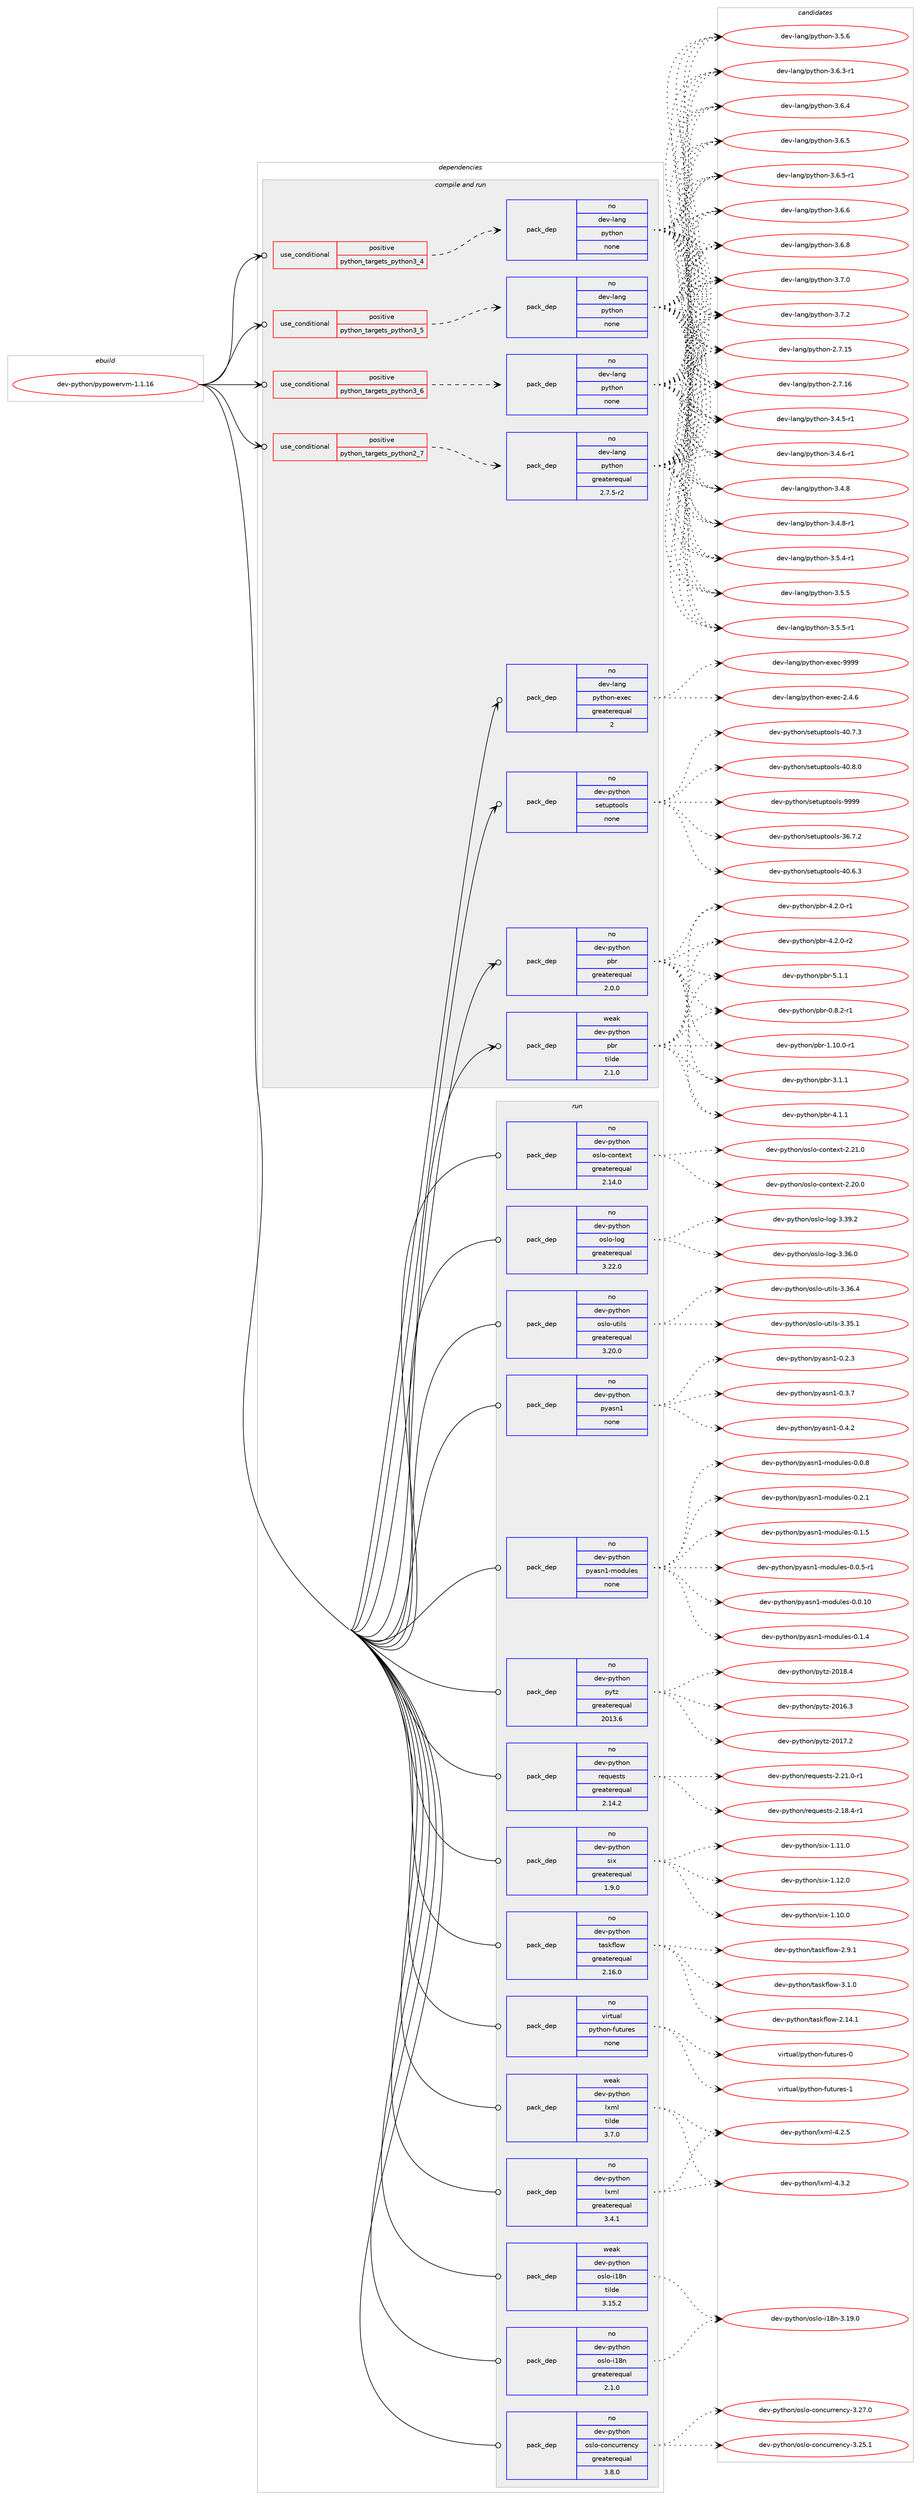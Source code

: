 digraph prolog {

# *************
# Graph options
# *************

newrank=true;
concentrate=true;
compound=true;
graph [rankdir=LR,fontname=Helvetica,fontsize=10,ranksep=1.5];#, ranksep=2.5, nodesep=0.2];
edge  [arrowhead=vee];
node  [fontname=Helvetica,fontsize=10];

# **********
# The ebuild
# **********

subgraph cluster_leftcol {
color=gray;
rank=same;
label=<<i>ebuild</i>>;
id [label="dev-python/pypowervm-1.1.16", color=red, width=4, href="../dev-python/pypowervm-1.1.16.svg"];
}

# ****************
# The dependencies
# ****************

subgraph cluster_midcol {
color=gray;
label=<<i>dependencies</i>>;
subgraph cluster_compile {
fillcolor="#eeeeee";
style=filled;
label=<<i>compile</i>>;
}
subgraph cluster_compileandrun {
fillcolor="#eeeeee";
style=filled;
label=<<i>compile and run</i>>;
subgraph cond381510 {
dependency1431359 [label=<<TABLE BORDER="0" CELLBORDER="1" CELLSPACING="0" CELLPADDING="4"><TR><TD ROWSPAN="3" CELLPADDING="10">use_conditional</TD></TR><TR><TD>positive</TD></TR><TR><TD>python_targets_python2_7</TD></TR></TABLE>>, shape=none, color=red];
subgraph pack1026525 {
dependency1431360 [label=<<TABLE BORDER="0" CELLBORDER="1" CELLSPACING="0" CELLPADDING="4" WIDTH="220"><TR><TD ROWSPAN="6" CELLPADDING="30">pack_dep</TD></TR><TR><TD WIDTH="110">no</TD></TR><TR><TD>dev-lang</TD></TR><TR><TD>python</TD></TR><TR><TD>greaterequal</TD></TR><TR><TD>2.7.5-r2</TD></TR></TABLE>>, shape=none, color=blue];
}
dependency1431359:e -> dependency1431360:w [weight=20,style="dashed",arrowhead="vee"];
}
id:e -> dependency1431359:w [weight=20,style="solid",arrowhead="odotvee"];
subgraph cond381511 {
dependency1431361 [label=<<TABLE BORDER="0" CELLBORDER="1" CELLSPACING="0" CELLPADDING="4"><TR><TD ROWSPAN="3" CELLPADDING="10">use_conditional</TD></TR><TR><TD>positive</TD></TR><TR><TD>python_targets_python3_4</TD></TR></TABLE>>, shape=none, color=red];
subgraph pack1026526 {
dependency1431362 [label=<<TABLE BORDER="0" CELLBORDER="1" CELLSPACING="0" CELLPADDING="4" WIDTH="220"><TR><TD ROWSPAN="6" CELLPADDING="30">pack_dep</TD></TR><TR><TD WIDTH="110">no</TD></TR><TR><TD>dev-lang</TD></TR><TR><TD>python</TD></TR><TR><TD>none</TD></TR><TR><TD></TD></TR></TABLE>>, shape=none, color=blue];
}
dependency1431361:e -> dependency1431362:w [weight=20,style="dashed",arrowhead="vee"];
}
id:e -> dependency1431361:w [weight=20,style="solid",arrowhead="odotvee"];
subgraph cond381512 {
dependency1431363 [label=<<TABLE BORDER="0" CELLBORDER="1" CELLSPACING="0" CELLPADDING="4"><TR><TD ROWSPAN="3" CELLPADDING="10">use_conditional</TD></TR><TR><TD>positive</TD></TR><TR><TD>python_targets_python3_5</TD></TR></TABLE>>, shape=none, color=red];
subgraph pack1026527 {
dependency1431364 [label=<<TABLE BORDER="0" CELLBORDER="1" CELLSPACING="0" CELLPADDING="4" WIDTH="220"><TR><TD ROWSPAN="6" CELLPADDING="30">pack_dep</TD></TR><TR><TD WIDTH="110">no</TD></TR><TR><TD>dev-lang</TD></TR><TR><TD>python</TD></TR><TR><TD>none</TD></TR><TR><TD></TD></TR></TABLE>>, shape=none, color=blue];
}
dependency1431363:e -> dependency1431364:w [weight=20,style="dashed",arrowhead="vee"];
}
id:e -> dependency1431363:w [weight=20,style="solid",arrowhead="odotvee"];
subgraph cond381513 {
dependency1431365 [label=<<TABLE BORDER="0" CELLBORDER="1" CELLSPACING="0" CELLPADDING="4"><TR><TD ROWSPAN="3" CELLPADDING="10">use_conditional</TD></TR><TR><TD>positive</TD></TR><TR><TD>python_targets_python3_6</TD></TR></TABLE>>, shape=none, color=red];
subgraph pack1026528 {
dependency1431366 [label=<<TABLE BORDER="0" CELLBORDER="1" CELLSPACING="0" CELLPADDING="4" WIDTH="220"><TR><TD ROWSPAN="6" CELLPADDING="30">pack_dep</TD></TR><TR><TD WIDTH="110">no</TD></TR><TR><TD>dev-lang</TD></TR><TR><TD>python</TD></TR><TR><TD>none</TD></TR><TR><TD></TD></TR></TABLE>>, shape=none, color=blue];
}
dependency1431365:e -> dependency1431366:w [weight=20,style="dashed",arrowhead="vee"];
}
id:e -> dependency1431365:w [weight=20,style="solid",arrowhead="odotvee"];
subgraph pack1026529 {
dependency1431367 [label=<<TABLE BORDER="0" CELLBORDER="1" CELLSPACING="0" CELLPADDING="4" WIDTH="220"><TR><TD ROWSPAN="6" CELLPADDING="30">pack_dep</TD></TR><TR><TD WIDTH="110">no</TD></TR><TR><TD>dev-lang</TD></TR><TR><TD>python-exec</TD></TR><TR><TD>greaterequal</TD></TR><TR><TD>2</TD></TR></TABLE>>, shape=none, color=blue];
}
id:e -> dependency1431367:w [weight=20,style="solid",arrowhead="odotvee"];
subgraph pack1026530 {
dependency1431368 [label=<<TABLE BORDER="0" CELLBORDER="1" CELLSPACING="0" CELLPADDING="4" WIDTH="220"><TR><TD ROWSPAN="6" CELLPADDING="30">pack_dep</TD></TR><TR><TD WIDTH="110">no</TD></TR><TR><TD>dev-python</TD></TR><TR><TD>pbr</TD></TR><TR><TD>greaterequal</TD></TR><TR><TD>2.0.0</TD></TR></TABLE>>, shape=none, color=blue];
}
id:e -> dependency1431368:w [weight=20,style="solid",arrowhead="odotvee"];
subgraph pack1026531 {
dependency1431369 [label=<<TABLE BORDER="0" CELLBORDER="1" CELLSPACING="0" CELLPADDING="4" WIDTH="220"><TR><TD ROWSPAN="6" CELLPADDING="30">pack_dep</TD></TR><TR><TD WIDTH="110">no</TD></TR><TR><TD>dev-python</TD></TR><TR><TD>setuptools</TD></TR><TR><TD>none</TD></TR><TR><TD></TD></TR></TABLE>>, shape=none, color=blue];
}
id:e -> dependency1431369:w [weight=20,style="solid",arrowhead="odotvee"];
subgraph pack1026532 {
dependency1431370 [label=<<TABLE BORDER="0" CELLBORDER="1" CELLSPACING="0" CELLPADDING="4" WIDTH="220"><TR><TD ROWSPAN="6" CELLPADDING="30">pack_dep</TD></TR><TR><TD WIDTH="110">weak</TD></TR><TR><TD>dev-python</TD></TR><TR><TD>pbr</TD></TR><TR><TD>tilde</TD></TR><TR><TD>2.1.0</TD></TR></TABLE>>, shape=none, color=blue];
}
id:e -> dependency1431370:w [weight=20,style="solid",arrowhead="odotvee"];
}
subgraph cluster_run {
fillcolor="#eeeeee";
style=filled;
label=<<i>run</i>>;
subgraph pack1026533 {
dependency1431371 [label=<<TABLE BORDER="0" CELLBORDER="1" CELLSPACING="0" CELLPADDING="4" WIDTH="220"><TR><TD ROWSPAN="6" CELLPADDING="30">pack_dep</TD></TR><TR><TD WIDTH="110">no</TD></TR><TR><TD>dev-python</TD></TR><TR><TD>lxml</TD></TR><TR><TD>greaterequal</TD></TR><TR><TD>3.4.1</TD></TR></TABLE>>, shape=none, color=blue];
}
id:e -> dependency1431371:w [weight=20,style="solid",arrowhead="odot"];
subgraph pack1026534 {
dependency1431372 [label=<<TABLE BORDER="0" CELLBORDER="1" CELLSPACING="0" CELLPADDING="4" WIDTH="220"><TR><TD ROWSPAN="6" CELLPADDING="30">pack_dep</TD></TR><TR><TD WIDTH="110">no</TD></TR><TR><TD>dev-python</TD></TR><TR><TD>oslo-concurrency</TD></TR><TR><TD>greaterequal</TD></TR><TR><TD>3.8.0</TD></TR></TABLE>>, shape=none, color=blue];
}
id:e -> dependency1431372:w [weight=20,style="solid",arrowhead="odot"];
subgraph pack1026535 {
dependency1431373 [label=<<TABLE BORDER="0" CELLBORDER="1" CELLSPACING="0" CELLPADDING="4" WIDTH="220"><TR><TD ROWSPAN="6" CELLPADDING="30">pack_dep</TD></TR><TR><TD WIDTH="110">no</TD></TR><TR><TD>dev-python</TD></TR><TR><TD>oslo-context</TD></TR><TR><TD>greaterequal</TD></TR><TR><TD>2.14.0</TD></TR></TABLE>>, shape=none, color=blue];
}
id:e -> dependency1431373:w [weight=20,style="solid",arrowhead="odot"];
subgraph pack1026536 {
dependency1431374 [label=<<TABLE BORDER="0" CELLBORDER="1" CELLSPACING="0" CELLPADDING="4" WIDTH="220"><TR><TD ROWSPAN="6" CELLPADDING="30">pack_dep</TD></TR><TR><TD WIDTH="110">no</TD></TR><TR><TD>dev-python</TD></TR><TR><TD>oslo-i18n</TD></TR><TR><TD>greaterequal</TD></TR><TR><TD>2.1.0</TD></TR></TABLE>>, shape=none, color=blue];
}
id:e -> dependency1431374:w [weight=20,style="solid",arrowhead="odot"];
subgraph pack1026537 {
dependency1431375 [label=<<TABLE BORDER="0" CELLBORDER="1" CELLSPACING="0" CELLPADDING="4" WIDTH="220"><TR><TD ROWSPAN="6" CELLPADDING="30">pack_dep</TD></TR><TR><TD WIDTH="110">no</TD></TR><TR><TD>dev-python</TD></TR><TR><TD>oslo-log</TD></TR><TR><TD>greaterequal</TD></TR><TR><TD>3.22.0</TD></TR></TABLE>>, shape=none, color=blue];
}
id:e -> dependency1431375:w [weight=20,style="solid",arrowhead="odot"];
subgraph pack1026538 {
dependency1431376 [label=<<TABLE BORDER="0" CELLBORDER="1" CELLSPACING="0" CELLPADDING="4" WIDTH="220"><TR><TD ROWSPAN="6" CELLPADDING="30">pack_dep</TD></TR><TR><TD WIDTH="110">no</TD></TR><TR><TD>dev-python</TD></TR><TR><TD>oslo-utils</TD></TR><TR><TD>greaterequal</TD></TR><TR><TD>3.20.0</TD></TR></TABLE>>, shape=none, color=blue];
}
id:e -> dependency1431376:w [weight=20,style="solid",arrowhead="odot"];
subgraph pack1026539 {
dependency1431377 [label=<<TABLE BORDER="0" CELLBORDER="1" CELLSPACING="0" CELLPADDING="4" WIDTH="220"><TR><TD ROWSPAN="6" CELLPADDING="30">pack_dep</TD></TR><TR><TD WIDTH="110">no</TD></TR><TR><TD>dev-python</TD></TR><TR><TD>pyasn1</TD></TR><TR><TD>none</TD></TR><TR><TD></TD></TR></TABLE>>, shape=none, color=blue];
}
id:e -> dependency1431377:w [weight=20,style="solid",arrowhead="odot"];
subgraph pack1026540 {
dependency1431378 [label=<<TABLE BORDER="0" CELLBORDER="1" CELLSPACING="0" CELLPADDING="4" WIDTH="220"><TR><TD ROWSPAN="6" CELLPADDING="30">pack_dep</TD></TR><TR><TD WIDTH="110">no</TD></TR><TR><TD>dev-python</TD></TR><TR><TD>pyasn1-modules</TD></TR><TR><TD>none</TD></TR><TR><TD></TD></TR></TABLE>>, shape=none, color=blue];
}
id:e -> dependency1431378:w [weight=20,style="solid",arrowhead="odot"];
subgraph pack1026541 {
dependency1431379 [label=<<TABLE BORDER="0" CELLBORDER="1" CELLSPACING="0" CELLPADDING="4" WIDTH="220"><TR><TD ROWSPAN="6" CELLPADDING="30">pack_dep</TD></TR><TR><TD WIDTH="110">no</TD></TR><TR><TD>dev-python</TD></TR><TR><TD>pytz</TD></TR><TR><TD>greaterequal</TD></TR><TR><TD>2013.6</TD></TR></TABLE>>, shape=none, color=blue];
}
id:e -> dependency1431379:w [weight=20,style="solid",arrowhead="odot"];
subgraph pack1026542 {
dependency1431380 [label=<<TABLE BORDER="0" CELLBORDER="1" CELLSPACING="0" CELLPADDING="4" WIDTH="220"><TR><TD ROWSPAN="6" CELLPADDING="30">pack_dep</TD></TR><TR><TD WIDTH="110">no</TD></TR><TR><TD>dev-python</TD></TR><TR><TD>requests</TD></TR><TR><TD>greaterequal</TD></TR><TR><TD>2.14.2</TD></TR></TABLE>>, shape=none, color=blue];
}
id:e -> dependency1431380:w [weight=20,style="solid",arrowhead="odot"];
subgraph pack1026543 {
dependency1431381 [label=<<TABLE BORDER="0" CELLBORDER="1" CELLSPACING="0" CELLPADDING="4" WIDTH="220"><TR><TD ROWSPAN="6" CELLPADDING="30">pack_dep</TD></TR><TR><TD WIDTH="110">no</TD></TR><TR><TD>dev-python</TD></TR><TR><TD>six</TD></TR><TR><TD>greaterequal</TD></TR><TR><TD>1.9.0</TD></TR></TABLE>>, shape=none, color=blue];
}
id:e -> dependency1431381:w [weight=20,style="solid",arrowhead="odot"];
subgraph pack1026544 {
dependency1431382 [label=<<TABLE BORDER="0" CELLBORDER="1" CELLSPACING="0" CELLPADDING="4" WIDTH="220"><TR><TD ROWSPAN="6" CELLPADDING="30">pack_dep</TD></TR><TR><TD WIDTH="110">no</TD></TR><TR><TD>dev-python</TD></TR><TR><TD>taskflow</TD></TR><TR><TD>greaterequal</TD></TR><TR><TD>2.16.0</TD></TR></TABLE>>, shape=none, color=blue];
}
id:e -> dependency1431382:w [weight=20,style="solid",arrowhead="odot"];
subgraph pack1026545 {
dependency1431383 [label=<<TABLE BORDER="0" CELLBORDER="1" CELLSPACING="0" CELLPADDING="4" WIDTH="220"><TR><TD ROWSPAN="6" CELLPADDING="30">pack_dep</TD></TR><TR><TD WIDTH="110">no</TD></TR><TR><TD>virtual</TD></TR><TR><TD>python-futures</TD></TR><TR><TD>none</TD></TR><TR><TD></TD></TR></TABLE>>, shape=none, color=blue];
}
id:e -> dependency1431383:w [weight=20,style="solid",arrowhead="odot"];
subgraph pack1026546 {
dependency1431384 [label=<<TABLE BORDER="0" CELLBORDER="1" CELLSPACING="0" CELLPADDING="4" WIDTH="220"><TR><TD ROWSPAN="6" CELLPADDING="30">pack_dep</TD></TR><TR><TD WIDTH="110">weak</TD></TR><TR><TD>dev-python</TD></TR><TR><TD>lxml</TD></TR><TR><TD>tilde</TD></TR><TR><TD>3.7.0</TD></TR></TABLE>>, shape=none, color=blue];
}
id:e -> dependency1431384:w [weight=20,style="solid",arrowhead="odot"];
subgraph pack1026547 {
dependency1431385 [label=<<TABLE BORDER="0" CELLBORDER="1" CELLSPACING="0" CELLPADDING="4" WIDTH="220"><TR><TD ROWSPAN="6" CELLPADDING="30">pack_dep</TD></TR><TR><TD WIDTH="110">weak</TD></TR><TR><TD>dev-python</TD></TR><TR><TD>oslo-i18n</TD></TR><TR><TD>tilde</TD></TR><TR><TD>3.15.2</TD></TR></TABLE>>, shape=none, color=blue];
}
id:e -> dependency1431385:w [weight=20,style="solid",arrowhead="odot"];
}
}

# **************
# The candidates
# **************

subgraph cluster_choices {
rank=same;
color=gray;
label=<<i>candidates</i>>;

subgraph choice1026525 {
color=black;
nodesep=1;
choice10010111845108971101034711212111610411111045504655464953 [label="dev-lang/python-2.7.15", color=red, width=4,href="../dev-lang/python-2.7.15.svg"];
choice10010111845108971101034711212111610411111045504655464954 [label="dev-lang/python-2.7.16", color=red, width=4,href="../dev-lang/python-2.7.16.svg"];
choice1001011184510897110103471121211161041111104551465246534511449 [label="dev-lang/python-3.4.5-r1", color=red, width=4,href="../dev-lang/python-3.4.5-r1.svg"];
choice1001011184510897110103471121211161041111104551465246544511449 [label="dev-lang/python-3.4.6-r1", color=red, width=4,href="../dev-lang/python-3.4.6-r1.svg"];
choice100101118451089711010347112121116104111110455146524656 [label="dev-lang/python-3.4.8", color=red, width=4,href="../dev-lang/python-3.4.8.svg"];
choice1001011184510897110103471121211161041111104551465246564511449 [label="dev-lang/python-3.4.8-r1", color=red, width=4,href="../dev-lang/python-3.4.8-r1.svg"];
choice1001011184510897110103471121211161041111104551465346524511449 [label="dev-lang/python-3.5.4-r1", color=red, width=4,href="../dev-lang/python-3.5.4-r1.svg"];
choice100101118451089711010347112121116104111110455146534653 [label="dev-lang/python-3.5.5", color=red, width=4,href="../dev-lang/python-3.5.5.svg"];
choice1001011184510897110103471121211161041111104551465346534511449 [label="dev-lang/python-3.5.5-r1", color=red, width=4,href="../dev-lang/python-3.5.5-r1.svg"];
choice100101118451089711010347112121116104111110455146534654 [label="dev-lang/python-3.5.6", color=red, width=4,href="../dev-lang/python-3.5.6.svg"];
choice1001011184510897110103471121211161041111104551465446514511449 [label="dev-lang/python-3.6.3-r1", color=red, width=4,href="../dev-lang/python-3.6.3-r1.svg"];
choice100101118451089711010347112121116104111110455146544652 [label="dev-lang/python-3.6.4", color=red, width=4,href="../dev-lang/python-3.6.4.svg"];
choice100101118451089711010347112121116104111110455146544653 [label="dev-lang/python-3.6.5", color=red, width=4,href="../dev-lang/python-3.6.5.svg"];
choice1001011184510897110103471121211161041111104551465446534511449 [label="dev-lang/python-3.6.5-r1", color=red, width=4,href="../dev-lang/python-3.6.5-r1.svg"];
choice100101118451089711010347112121116104111110455146544654 [label="dev-lang/python-3.6.6", color=red, width=4,href="../dev-lang/python-3.6.6.svg"];
choice100101118451089711010347112121116104111110455146544656 [label="dev-lang/python-3.6.8", color=red, width=4,href="../dev-lang/python-3.6.8.svg"];
choice100101118451089711010347112121116104111110455146554648 [label="dev-lang/python-3.7.0", color=red, width=4,href="../dev-lang/python-3.7.0.svg"];
choice100101118451089711010347112121116104111110455146554650 [label="dev-lang/python-3.7.2", color=red, width=4,href="../dev-lang/python-3.7.2.svg"];
dependency1431360:e -> choice10010111845108971101034711212111610411111045504655464953:w [style=dotted,weight="100"];
dependency1431360:e -> choice10010111845108971101034711212111610411111045504655464954:w [style=dotted,weight="100"];
dependency1431360:e -> choice1001011184510897110103471121211161041111104551465246534511449:w [style=dotted,weight="100"];
dependency1431360:e -> choice1001011184510897110103471121211161041111104551465246544511449:w [style=dotted,weight="100"];
dependency1431360:e -> choice100101118451089711010347112121116104111110455146524656:w [style=dotted,weight="100"];
dependency1431360:e -> choice1001011184510897110103471121211161041111104551465246564511449:w [style=dotted,weight="100"];
dependency1431360:e -> choice1001011184510897110103471121211161041111104551465346524511449:w [style=dotted,weight="100"];
dependency1431360:e -> choice100101118451089711010347112121116104111110455146534653:w [style=dotted,weight="100"];
dependency1431360:e -> choice1001011184510897110103471121211161041111104551465346534511449:w [style=dotted,weight="100"];
dependency1431360:e -> choice100101118451089711010347112121116104111110455146534654:w [style=dotted,weight="100"];
dependency1431360:e -> choice1001011184510897110103471121211161041111104551465446514511449:w [style=dotted,weight="100"];
dependency1431360:e -> choice100101118451089711010347112121116104111110455146544652:w [style=dotted,weight="100"];
dependency1431360:e -> choice100101118451089711010347112121116104111110455146544653:w [style=dotted,weight="100"];
dependency1431360:e -> choice1001011184510897110103471121211161041111104551465446534511449:w [style=dotted,weight="100"];
dependency1431360:e -> choice100101118451089711010347112121116104111110455146544654:w [style=dotted,weight="100"];
dependency1431360:e -> choice100101118451089711010347112121116104111110455146544656:w [style=dotted,weight="100"];
dependency1431360:e -> choice100101118451089711010347112121116104111110455146554648:w [style=dotted,weight="100"];
dependency1431360:e -> choice100101118451089711010347112121116104111110455146554650:w [style=dotted,weight="100"];
}
subgraph choice1026526 {
color=black;
nodesep=1;
choice10010111845108971101034711212111610411111045504655464953 [label="dev-lang/python-2.7.15", color=red, width=4,href="../dev-lang/python-2.7.15.svg"];
choice10010111845108971101034711212111610411111045504655464954 [label="dev-lang/python-2.7.16", color=red, width=4,href="../dev-lang/python-2.7.16.svg"];
choice1001011184510897110103471121211161041111104551465246534511449 [label="dev-lang/python-3.4.5-r1", color=red, width=4,href="../dev-lang/python-3.4.5-r1.svg"];
choice1001011184510897110103471121211161041111104551465246544511449 [label="dev-lang/python-3.4.6-r1", color=red, width=4,href="../dev-lang/python-3.4.6-r1.svg"];
choice100101118451089711010347112121116104111110455146524656 [label="dev-lang/python-3.4.8", color=red, width=4,href="../dev-lang/python-3.4.8.svg"];
choice1001011184510897110103471121211161041111104551465246564511449 [label="dev-lang/python-3.4.8-r1", color=red, width=4,href="../dev-lang/python-3.4.8-r1.svg"];
choice1001011184510897110103471121211161041111104551465346524511449 [label="dev-lang/python-3.5.4-r1", color=red, width=4,href="../dev-lang/python-3.5.4-r1.svg"];
choice100101118451089711010347112121116104111110455146534653 [label="dev-lang/python-3.5.5", color=red, width=4,href="../dev-lang/python-3.5.5.svg"];
choice1001011184510897110103471121211161041111104551465346534511449 [label="dev-lang/python-3.5.5-r1", color=red, width=4,href="../dev-lang/python-3.5.5-r1.svg"];
choice100101118451089711010347112121116104111110455146534654 [label="dev-lang/python-3.5.6", color=red, width=4,href="../dev-lang/python-3.5.6.svg"];
choice1001011184510897110103471121211161041111104551465446514511449 [label="dev-lang/python-3.6.3-r1", color=red, width=4,href="../dev-lang/python-3.6.3-r1.svg"];
choice100101118451089711010347112121116104111110455146544652 [label="dev-lang/python-3.6.4", color=red, width=4,href="../dev-lang/python-3.6.4.svg"];
choice100101118451089711010347112121116104111110455146544653 [label="dev-lang/python-3.6.5", color=red, width=4,href="../dev-lang/python-3.6.5.svg"];
choice1001011184510897110103471121211161041111104551465446534511449 [label="dev-lang/python-3.6.5-r1", color=red, width=4,href="../dev-lang/python-3.6.5-r1.svg"];
choice100101118451089711010347112121116104111110455146544654 [label="dev-lang/python-3.6.6", color=red, width=4,href="../dev-lang/python-3.6.6.svg"];
choice100101118451089711010347112121116104111110455146544656 [label="dev-lang/python-3.6.8", color=red, width=4,href="../dev-lang/python-3.6.8.svg"];
choice100101118451089711010347112121116104111110455146554648 [label="dev-lang/python-3.7.0", color=red, width=4,href="../dev-lang/python-3.7.0.svg"];
choice100101118451089711010347112121116104111110455146554650 [label="dev-lang/python-3.7.2", color=red, width=4,href="../dev-lang/python-3.7.2.svg"];
dependency1431362:e -> choice10010111845108971101034711212111610411111045504655464953:w [style=dotted,weight="100"];
dependency1431362:e -> choice10010111845108971101034711212111610411111045504655464954:w [style=dotted,weight="100"];
dependency1431362:e -> choice1001011184510897110103471121211161041111104551465246534511449:w [style=dotted,weight="100"];
dependency1431362:e -> choice1001011184510897110103471121211161041111104551465246544511449:w [style=dotted,weight="100"];
dependency1431362:e -> choice100101118451089711010347112121116104111110455146524656:w [style=dotted,weight="100"];
dependency1431362:e -> choice1001011184510897110103471121211161041111104551465246564511449:w [style=dotted,weight="100"];
dependency1431362:e -> choice1001011184510897110103471121211161041111104551465346524511449:w [style=dotted,weight="100"];
dependency1431362:e -> choice100101118451089711010347112121116104111110455146534653:w [style=dotted,weight="100"];
dependency1431362:e -> choice1001011184510897110103471121211161041111104551465346534511449:w [style=dotted,weight="100"];
dependency1431362:e -> choice100101118451089711010347112121116104111110455146534654:w [style=dotted,weight="100"];
dependency1431362:e -> choice1001011184510897110103471121211161041111104551465446514511449:w [style=dotted,weight="100"];
dependency1431362:e -> choice100101118451089711010347112121116104111110455146544652:w [style=dotted,weight="100"];
dependency1431362:e -> choice100101118451089711010347112121116104111110455146544653:w [style=dotted,weight="100"];
dependency1431362:e -> choice1001011184510897110103471121211161041111104551465446534511449:w [style=dotted,weight="100"];
dependency1431362:e -> choice100101118451089711010347112121116104111110455146544654:w [style=dotted,weight="100"];
dependency1431362:e -> choice100101118451089711010347112121116104111110455146544656:w [style=dotted,weight="100"];
dependency1431362:e -> choice100101118451089711010347112121116104111110455146554648:w [style=dotted,weight="100"];
dependency1431362:e -> choice100101118451089711010347112121116104111110455146554650:w [style=dotted,weight="100"];
}
subgraph choice1026527 {
color=black;
nodesep=1;
choice10010111845108971101034711212111610411111045504655464953 [label="dev-lang/python-2.7.15", color=red, width=4,href="../dev-lang/python-2.7.15.svg"];
choice10010111845108971101034711212111610411111045504655464954 [label="dev-lang/python-2.7.16", color=red, width=4,href="../dev-lang/python-2.7.16.svg"];
choice1001011184510897110103471121211161041111104551465246534511449 [label="dev-lang/python-3.4.5-r1", color=red, width=4,href="../dev-lang/python-3.4.5-r1.svg"];
choice1001011184510897110103471121211161041111104551465246544511449 [label="dev-lang/python-3.4.6-r1", color=red, width=4,href="../dev-lang/python-3.4.6-r1.svg"];
choice100101118451089711010347112121116104111110455146524656 [label="dev-lang/python-3.4.8", color=red, width=4,href="../dev-lang/python-3.4.8.svg"];
choice1001011184510897110103471121211161041111104551465246564511449 [label="dev-lang/python-3.4.8-r1", color=red, width=4,href="../dev-lang/python-3.4.8-r1.svg"];
choice1001011184510897110103471121211161041111104551465346524511449 [label="dev-lang/python-3.5.4-r1", color=red, width=4,href="../dev-lang/python-3.5.4-r1.svg"];
choice100101118451089711010347112121116104111110455146534653 [label="dev-lang/python-3.5.5", color=red, width=4,href="../dev-lang/python-3.5.5.svg"];
choice1001011184510897110103471121211161041111104551465346534511449 [label="dev-lang/python-3.5.5-r1", color=red, width=4,href="../dev-lang/python-3.5.5-r1.svg"];
choice100101118451089711010347112121116104111110455146534654 [label="dev-lang/python-3.5.6", color=red, width=4,href="../dev-lang/python-3.5.6.svg"];
choice1001011184510897110103471121211161041111104551465446514511449 [label="dev-lang/python-3.6.3-r1", color=red, width=4,href="../dev-lang/python-3.6.3-r1.svg"];
choice100101118451089711010347112121116104111110455146544652 [label="dev-lang/python-3.6.4", color=red, width=4,href="../dev-lang/python-3.6.4.svg"];
choice100101118451089711010347112121116104111110455146544653 [label="dev-lang/python-3.6.5", color=red, width=4,href="../dev-lang/python-3.6.5.svg"];
choice1001011184510897110103471121211161041111104551465446534511449 [label="dev-lang/python-3.6.5-r1", color=red, width=4,href="../dev-lang/python-3.6.5-r1.svg"];
choice100101118451089711010347112121116104111110455146544654 [label="dev-lang/python-3.6.6", color=red, width=4,href="../dev-lang/python-3.6.6.svg"];
choice100101118451089711010347112121116104111110455146544656 [label="dev-lang/python-3.6.8", color=red, width=4,href="../dev-lang/python-3.6.8.svg"];
choice100101118451089711010347112121116104111110455146554648 [label="dev-lang/python-3.7.0", color=red, width=4,href="../dev-lang/python-3.7.0.svg"];
choice100101118451089711010347112121116104111110455146554650 [label="dev-lang/python-3.7.2", color=red, width=4,href="../dev-lang/python-3.7.2.svg"];
dependency1431364:e -> choice10010111845108971101034711212111610411111045504655464953:w [style=dotted,weight="100"];
dependency1431364:e -> choice10010111845108971101034711212111610411111045504655464954:w [style=dotted,weight="100"];
dependency1431364:e -> choice1001011184510897110103471121211161041111104551465246534511449:w [style=dotted,weight="100"];
dependency1431364:e -> choice1001011184510897110103471121211161041111104551465246544511449:w [style=dotted,weight="100"];
dependency1431364:e -> choice100101118451089711010347112121116104111110455146524656:w [style=dotted,weight="100"];
dependency1431364:e -> choice1001011184510897110103471121211161041111104551465246564511449:w [style=dotted,weight="100"];
dependency1431364:e -> choice1001011184510897110103471121211161041111104551465346524511449:w [style=dotted,weight="100"];
dependency1431364:e -> choice100101118451089711010347112121116104111110455146534653:w [style=dotted,weight="100"];
dependency1431364:e -> choice1001011184510897110103471121211161041111104551465346534511449:w [style=dotted,weight="100"];
dependency1431364:e -> choice100101118451089711010347112121116104111110455146534654:w [style=dotted,weight="100"];
dependency1431364:e -> choice1001011184510897110103471121211161041111104551465446514511449:w [style=dotted,weight="100"];
dependency1431364:e -> choice100101118451089711010347112121116104111110455146544652:w [style=dotted,weight="100"];
dependency1431364:e -> choice100101118451089711010347112121116104111110455146544653:w [style=dotted,weight="100"];
dependency1431364:e -> choice1001011184510897110103471121211161041111104551465446534511449:w [style=dotted,weight="100"];
dependency1431364:e -> choice100101118451089711010347112121116104111110455146544654:w [style=dotted,weight="100"];
dependency1431364:e -> choice100101118451089711010347112121116104111110455146544656:w [style=dotted,weight="100"];
dependency1431364:e -> choice100101118451089711010347112121116104111110455146554648:w [style=dotted,weight="100"];
dependency1431364:e -> choice100101118451089711010347112121116104111110455146554650:w [style=dotted,weight="100"];
}
subgraph choice1026528 {
color=black;
nodesep=1;
choice10010111845108971101034711212111610411111045504655464953 [label="dev-lang/python-2.7.15", color=red, width=4,href="../dev-lang/python-2.7.15.svg"];
choice10010111845108971101034711212111610411111045504655464954 [label="dev-lang/python-2.7.16", color=red, width=4,href="../dev-lang/python-2.7.16.svg"];
choice1001011184510897110103471121211161041111104551465246534511449 [label="dev-lang/python-3.4.5-r1", color=red, width=4,href="../dev-lang/python-3.4.5-r1.svg"];
choice1001011184510897110103471121211161041111104551465246544511449 [label="dev-lang/python-3.4.6-r1", color=red, width=4,href="../dev-lang/python-3.4.6-r1.svg"];
choice100101118451089711010347112121116104111110455146524656 [label="dev-lang/python-3.4.8", color=red, width=4,href="../dev-lang/python-3.4.8.svg"];
choice1001011184510897110103471121211161041111104551465246564511449 [label="dev-lang/python-3.4.8-r1", color=red, width=4,href="../dev-lang/python-3.4.8-r1.svg"];
choice1001011184510897110103471121211161041111104551465346524511449 [label="dev-lang/python-3.5.4-r1", color=red, width=4,href="../dev-lang/python-3.5.4-r1.svg"];
choice100101118451089711010347112121116104111110455146534653 [label="dev-lang/python-3.5.5", color=red, width=4,href="../dev-lang/python-3.5.5.svg"];
choice1001011184510897110103471121211161041111104551465346534511449 [label="dev-lang/python-3.5.5-r1", color=red, width=4,href="../dev-lang/python-3.5.5-r1.svg"];
choice100101118451089711010347112121116104111110455146534654 [label="dev-lang/python-3.5.6", color=red, width=4,href="../dev-lang/python-3.5.6.svg"];
choice1001011184510897110103471121211161041111104551465446514511449 [label="dev-lang/python-3.6.3-r1", color=red, width=4,href="../dev-lang/python-3.6.3-r1.svg"];
choice100101118451089711010347112121116104111110455146544652 [label="dev-lang/python-3.6.4", color=red, width=4,href="../dev-lang/python-3.6.4.svg"];
choice100101118451089711010347112121116104111110455146544653 [label="dev-lang/python-3.6.5", color=red, width=4,href="../dev-lang/python-3.6.5.svg"];
choice1001011184510897110103471121211161041111104551465446534511449 [label="dev-lang/python-3.6.5-r1", color=red, width=4,href="../dev-lang/python-3.6.5-r1.svg"];
choice100101118451089711010347112121116104111110455146544654 [label="dev-lang/python-3.6.6", color=red, width=4,href="../dev-lang/python-3.6.6.svg"];
choice100101118451089711010347112121116104111110455146544656 [label="dev-lang/python-3.6.8", color=red, width=4,href="../dev-lang/python-3.6.8.svg"];
choice100101118451089711010347112121116104111110455146554648 [label="dev-lang/python-3.7.0", color=red, width=4,href="../dev-lang/python-3.7.0.svg"];
choice100101118451089711010347112121116104111110455146554650 [label="dev-lang/python-3.7.2", color=red, width=4,href="../dev-lang/python-3.7.2.svg"];
dependency1431366:e -> choice10010111845108971101034711212111610411111045504655464953:w [style=dotted,weight="100"];
dependency1431366:e -> choice10010111845108971101034711212111610411111045504655464954:w [style=dotted,weight="100"];
dependency1431366:e -> choice1001011184510897110103471121211161041111104551465246534511449:w [style=dotted,weight="100"];
dependency1431366:e -> choice1001011184510897110103471121211161041111104551465246544511449:w [style=dotted,weight="100"];
dependency1431366:e -> choice100101118451089711010347112121116104111110455146524656:w [style=dotted,weight="100"];
dependency1431366:e -> choice1001011184510897110103471121211161041111104551465246564511449:w [style=dotted,weight="100"];
dependency1431366:e -> choice1001011184510897110103471121211161041111104551465346524511449:w [style=dotted,weight="100"];
dependency1431366:e -> choice100101118451089711010347112121116104111110455146534653:w [style=dotted,weight="100"];
dependency1431366:e -> choice1001011184510897110103471121211161041111104551465346534511449:w [style=dotted,weight="100"];
dependency1431366:e -> choice100101118451089711010347112121116104111110455146534654:w [style=dotted,weight="100"];
dependency1431366:e -> choice1001011184510897110103471121211161041111104551465446514511449:w [style=dotted,weight="100"];
dependency1431366:e -> choice100101118451089711010347112121116104111110455146544652:w [style=dotted,weight="100"];
dependency1431366:e -> choice100101118451089711010347112121116104111110455146544653:w [style=dotted,weight="100"];
dependency1431366:e -> choice1001011184510897110103471121211161041111104551465446534511449:w [style=dotted,weight="100"];
dependency1431366:e -> choice100101118451089711010347112121116104111110455146544654:w [style=dotted,weight="100"];
dependency1431366:e -> choice100101118451089711010347112121116104111110455146544656:w [style=dotted,weight="100"];
dependency1431366:e -> choice100101118451089711010347112121116104111110455146554648:w [style=dotted,weight="100"];
dependency1431366:e -> choice100101118451089711010347112121116104111110455146554650:w [style=dotted,weight="100"];
}
subgraph choice1026529 {
color=black;
nodesep=1;
choice1001011184510897110103471121211161041111104510112010199455046524654 [label="dev-lang/python-exec-2.4.6", color=red, width=4,href="../dev-lang/python-exec-2.4.6.svg"];
choice10010111845108971101034711212111610411111045101120101994557575757 [label="dev-lang/python-exec-9999", color=red, width=4,href="../dev-lang/python-exec-9999.svg"];
dependency1431367:e -> choice1001011184510897110103471121211161041111104510112010199455046524654:w [style=dotted,weight="100"];
dependency1431367:e -> choice10010111845108971101034711212111610411111045101120101994557575757:w [style=dotted,weight="100"];
}
subgraph choice1026530 {
color=black;
nodesep=1;
choice1001011184511212111610411111047112981144548465646504511449 [label="dev-python/pbr-0.8.2-r1", color=red, width=4,href="../dev-python/pbr-0.8.2-r1.svg"];
choice100101118451121211161041111104711298114454946494846484511449 [label="dev-python/pbr-1.10.0-r1", color=red, width=4,href="../dev-python/pbr-1.10.0-r1.svg"];
choice100101118451121211161041111104711298114455146494649 [label="dev-python/pbr-3.1.1", color=red, width=4,href="../dev-python/pbr-3.1.1.svg"];
choice100101118451121211161041111104711298114455246494649 [label="dev-python/pbr-4.1.1", color=red, width=4,href="../dev-python/pbr-4.1.1.svg"];
choice1001011184511212111610411111047112981144552465046484511449 [label="dev-python/pbr-4.2.0-r1", color=red, width=4,href="../dev-python/pbr-4.2.0-r1.svg"];
choice1001011184511212111610411111047112981144552465046484511450 [label="dev-python/pbr-4.2.0-r2", color=red, width=4,href="../dev-python/pbr-4.2.0-r2.svg"];
choice100101118451121211161041111104711298114455346494649 [label="dev-python/pbr-5.1.1", color=red, width=4,href="../dev-python/pbr-5.1.1.svg"];
dependency1431368:e -> choice1001011184511212111610411111047112981144548465646504511449:w [style=dotted,weight="100"];
dependency1431368:e -> choice100101118451121211161041111104711298114454946494846484511449:w [style=dotted,weight="100"];
dependency1431368:e -> choice100101118451121211161041111104711298114455146494649:w [style=dotted,weight="100"];
dependency1431368:e -> choice100101118451121211161041111104711298114455246494649:w [style=dotted,weight="100"];
dependency1431368:e -> choice1001011184511212111610411111047112981144552465046484511449:w [style=dotted,weight="100"];
dependency1431368:e -> choice1001011184511212111610411111047112981144552465046484511450:w [style=dotted,weight="100"];
dependency1431368:e -> choice100101118451121211161041111104711298114455346494649:w [style=dotted,weight="100"];
}
subgraph choice1026531 {
color=black;
nodesep=1;
choice100101118451121211161041111104711510111611711211611111110811545515446554650 [label="dev-python/setuptools-36.7.2", color=red, width=4,href="../dev-python/setuptools-36.7.2.svg"];
choice100101118451121211161041111104711510111611711211611111110811545524846544651 [label="dev-python/setuptools-40.6.3", color=red, width=4,href="../dev-python/setuptools-40.6.3.svg"];
choice100101118451121211161041111104711510111611711211611111110811545524846554651 [label="dev-python/setuptools-40.7.3", color=red, width=4,href="../dev-python/setuptools-40.7.3.svg"];
choice100101118451121211161041111104711510111611711211611111110811545524846564648 [label="dev-python/setuptools-40.8.0", color=red, width=4,href="../dev-python/setuptools-40.8.0.svg"];
choice10010111845112121116104111110471151011161171121161111111081154557575757 [label="dev-python/setuptools-9999", color=red, width=4,href="../dev-python/setuptools-9999.svg"];
dependency1431369:e -> choice100101118451121211161041111104711510111611711211611111110811545515446554650:w [style=dotted,weight="100"];
dependency1431369:e -> choice100101118451121211161041111104711510111611711211611111110811545524846544651:w [style=dotted,weight="100"];
dependency1431369:e -> choice100101118451121211161041111104711510111611711211611111110811545524846554651:w [style=dotted,weight="100"];
dependency1431369:e -> choice100101118451121211161041111104711510111611711211611111110811545524846564648:w [style=dotted,weight="100"];
dependency1431369:e -> choice10010111845112121116104111110471151011161171121161111111081154557575757:w [style=dotted,weight="100"];
}
subgraph choice1026532 {
color=black;
nodesep=1;
choice1001011184511212111610411111047112981144548465646504511449 [label="dev-python/pbr-0.8.2-r1", color=red, width=4,href="../dev-python/pbr-0.8.2-r1.svg"];
choice100101118451121211161041111104711298114454946494846484511449 [label="dev-python/pbr-1.10.0-r1", color=red, width=4,href="../dev-python/pbr-1.10.0-r1.svg"];
choice100101118451121211161041111104711298114455146494649 [label="dev-python/pbr-3.1.1", color=red, width=4,href="../dev-python/pbr-3.1.1.svg"];
choice100101118451121211161041111104711298114455246494649 [label="dev-python/pbr-4.1.1", color=red, width=4,href="../dev-python/pbr-4.1.1.svg"];
choice1001011184511212111610411111047112981144552465046484511449 [label="dev-python/pbr-4.2.0-r1", color=red, width=4,href="../dev-python/pbr-4.2.0-r1.svg"];
choice1001011184511212111610411111047112981144552465046484511450 [label="dev-python/pbr-4.2.0-r2", color=red, width=4,href="../dev-python/pbr-4.2.0-r2.svg"];
choice100101118451121211161041111104711298114455346494649 [label="dev-python/pbr-5.1.1", color=red, width=4,href="../dev-python/pbr-5.1.1.svg"];
dependency1431370:e -> choice1001011184511212111610411111047112981144548465646504511449:w [style=dotted,weight="100"];
dependency1431370:e -> choice100101118451121211161041111104711298114454946494846484511449:w [style=dotted,weight="100"];
dependency1431370:e -> choice100101118451121211161041111104711298114455146494649:w [style=dotted,weight="100"];
dependency1431370:e -> choice100101118451121211161041111104711298114455246494649:w [style=dotted,weight="100"];
dependency1431370:e -> choice1001011184511212111610411111047112981144552465046484511449:w [style=dotted,weight="100"];
dependency1431370:e -> choice1001011184511212111610411111047112981144552465046484511450:w [style=dotted,weight="100"];
dependency1431370:e -> choice100101118451121211161041111104711298114455346494649:w [style=dotted,weight="100"];
}
subgraph choice1026533 {
color=black;
nodesep=1;
choice1001011184511212111610411111047108120109108455246504653 [label="dev-python/lxml-4.2.5", color=red, width=4,href="../dev-python/lxml-4.2.5.svg"];
choice1001011184511212111610411111047108120109108455246514650 [label="dev-python/lxml-4.3.2", color=red, width=4,href="../dev-python/lxml-4.3.2.svg"];
dependency1431371:e -> choice1001011184511212111610411111047108120109108455246504653:w [style=dotted,weight="100"];
dependency1431371:e -> choice1001011184511212111610411111047108120109108455246514650:w [style=dotted,weight="100"];
}
subgraph choice1026534 {
color=black;
nodesep=1;
choice10010111845112121116104111110471111151081114599111110991171141141011109912145514650534649 [label="dev-python/oslo-concurrency-3.25.1", color=red, width=4,href="../dev-python/oslo-concurrency-3.25.1.svg"];
choice10010111845112121116104111110471111151081114599111110991171141141011109912145514650554648 [label="dev-python/oslo-concurrency-3.27.0", color=red, width=4,href="../dev-python/oslo-concurrency-3.27.0.svg"];
dependency1431372:e -> choice10010111845112121116104111110471111151081114599111110991171141141011109912145514650534649:w [style=dotted,weight="100"];
dependency1431372:e -> choice10010111845112121116104111110471111151081114599111110991171141141011109912145514650554648:w [style=dotted,weight="100"];
}
subgraph choice1026535 {
color=black;
nodesep=1;
choice1001011184511212111610411111047111115108111459911111011610112011645504650484648 [label="dev-python/oslo-context-2.20.0", color=red, width=4,href="../dev-python/oslo-context-2.20.0.svg"];
choice1001011184511212111610411111047111115108111459911111011610112011645504650494648 [label="dev-python/oslo-context-2.21.0", color=red, width=4,href="../dev-python/oslo-context-2.21.0.svg"];
dependency1431373:e -> choice1001011184511212111610411111047111115108111459911111011610112011645504650484648:w [style=dotted,weight="100"];
dependency1431373:e -> choice1001011184511212111610411111047111115108111459911111011610112011645504650494648:w [style=dotted,weight="100"];
}
subgraph choice1026536 {
color=black;
nodesep=1;
choice100101118451121211161041111104711111510811145105495611045514649574648 [label="dev-python/oslo-i18n-3.19.0", color=red, width=4,href="../dev-python/oslo-i18n-3.19.0.svg"];
dependency1431374:e -> choice100101118451121211161041111104711111510811145105495611045514649574648:w [style=dotted,weight="100"];
}
subgraph choice1026537 {
color=black;
nodesep=1;
choice10010111845112121116104111110471111151081114510811110345514651544648 [label="dev-python/oslo-log-3.36.0", color=red, width=4,href="../dev-python/oslo-log-3.36.0.svg"];
choice10010111845112121116104111110471111151081114510811110345514651574650 [label="dev-python/oslo-log-3.39.2", color=red, width=4,href="../dev-python/oslo-log-3.39.2.svg"];
dependency1431375:e -> choice10010111845112121116104111110471111151081114510811110345514651544648:w [style=dotted,weight="100"];
dependency1431375:e -> choice10010111845112121116104111110471111151081114510811110345514651574650:w [style=dotted,weight="100"];
}
subgraph choice1026538 {
color=black;
nodesep=1;
choice10010111845112121116104111110471111151081114511711610510811545514651534649 [label="dev-python/oslo-utils-3.35.1", color=red, width=4,href="../dev-python/oslo-utils-3.35.1.svg"];
choice10010111845112121116104111110471111151081114511711610510811545514651544652 [label="dev-python/oslo-utils-3.36.4", color=red, width=4,href="../dev-python/oslo-utils-3.36.4.svg"];
dependency1431376:e -> choice10010111845112121116104111110471111151081114511711610510811545514651534649:w [style=dotted,weight="100"];
dependency1431376:e -> choice10010111845112121116104111110471111151081114511711610510811545514651544652:w [style=dotted,weight="100"];
}
subgraph choice1026539 {
color=black;
nodesep=1;
choice10010111845112121116104111110471121219711511049454846504651 [label="dev-python/pyasn1-0.2.3", color=red, width=4,href="../dev-python/pyasn1-0.2.3.svg"];
choice10010111845112121116104111110471121219711511049454846514655 [label="dev-python/pyasn1-0.3.7", color=red, width=4,href="../dev-python/pyasn1-0.3.7.svg"];
choice10010111845112121116104111110471121219711511049454846524650 [label="dev-python/pyasn1-0.4.2", color=red, width=4,href="../dev-python/pyasn1-0.4.2.svg"];
dependency1431377:e -> choice10010111845112121116104111110471121219711511049454846504651:w [style=dotted,weight="100"];
dependency1431377:e -> choice10010111845112121116104111110471121219711511049454846514655:w [style=dotted,weight="100"];
dependency1431377:e -> choice10010111845112121116104111110471121219711511049454846524650:w [style=dotted,weight="100"];
}
subgraph choice1026540 {
color=black;
nodesep=1;
choice100101118451121211161041111104711212197115110494510911110011710810111545484648464948 [label="dev-python/pyasn1-modules-0.0.10", color=red, width=4,href="../dev-python/pyasn1-modules-0.0.10.svg"];
choice10010111845112121116104111110471121219711511049451091111001171081011154548464846534511449 [label="dev-python/pyasn1-modules-0.0.5-r1", color=red, width=4,href="../dev-python/pyasn1-modules-0.0.5-r1.svg"];
choice1001011184511212111610411111047112121971151104945109111100117108101115454846484656 [label="dev-python/pyasn1-modules-0.0.8", color=red, width=4,href="../dev-python/pyasn1-modules-0.0.8.svg"];
choice1001011184511212111610411111047112121971151104945109111100117108101115454846494652 [label="dev-python/pyasn1-modules-0.1.4", color=red, width=4,href="../dev-python/pyasn1-modules-0.1.4.svg"];
choice1001011184511212111610411111047112121971151104945109111100117108101115454846494653 [label="dev-python/pyasn1-modules-0.1.5", color=red, width=4,href="../dev-python/pyasn1-modules-0.1.5.svg"];
choice1001011184511212111610411111047112121971151104945109111100117108101115454846504649 [label="dev-python/pyasn1-modules-0.2.1", color=red, width=4,href="../dev-python/pyasn1-modules-0.2.1.svg"];
dependency1431378:e -> choice100101118451121211161041111104711212197115110494510911110011710810111545484648464948:w [style=dotted,weight="100"];
dependency1431378:e -> choice10010111845112121116104111110471121219711511049451091111001171081011154548464846534511449:w [style=dotted,weight="100"];
dependency1431378:e -> choice1001011184511212111610411111047112121971151104945109111100117108101115454846484656:w [style=dotted,weight="100"];
dependency1431378:e -> choice1001011184511212111610411111047112121971151104945109111100117108101115454846494652:w [style=dotted,weight="100"];
dependency1431378:e -> choice1001011184511212111610411111047112121971151104945109111100117108101115454846494653:w [style=dotted,weight="100"];
dependency1431378:e -> choice1001011184511212111610411111047112121971151104945109111100117108101115454846504649:w [style=dotted,weight="100"];
}
subgraph choice1026541 {
color=black;
nodesep=1;
choice100101118451121211161041111104711212111612245504849544651 [label="dev-python/pytz-2016.3", color=red, width=4,href="../dev-python/pytz-2016.3.svg"];
choice100101118451121211161041111104711212111612245504849554650 [label="dev-python/pytz-2017.2", color=red, width=4,href="../dev-python/pytz-2017.2.svg"];
choice100101118451121211161041111104711212111612245504849564652 [label="dev-python/pytz-2018.4", color=red, width=4,href="../dev-python/pytz-2018.4.svg"];
dependency1431379:e -> choice100101118451121211161041111104711212111612245504849544651:w [style=dotted,weight="100"];
dependency1431379:e -> choice100101118451121211161041111104711212111612245504849554650:w [style=dotted,weight="100"];
dependency1431379:e -> choice100101118451121211161041111104711212111612245504849564652:w [style=dotted,weight="100"];
}
subgraph choice1026542 {
color=black;
nodesep=1;
choice1001011184511212111610411111047114101113117101115116115455046495646524511449 [label="dev-python/requests-2.18.4-r1", color=red, width=4,href="../dev-python/requests-2.18.4-r1.svg"];
choice1001011184511212111610411111047114101113117101115116115455046504946484511449 [label="dev-python/requests-2.21.0-r1", color=red, width=4,href="../dev-python/requests-2.21.0-r1.svg"];
dependency1431380:e -> choice1001011184511212111610411111047114101113117101115116115455046495646524511449:w [style=dotted,weight="100"];
dependency1431380:e -> choice1001011184511212111610411111047114101113117101115116115455046504946484511449:w [style=dotted,weight="100"];
}
subgraph choice1026543 {
color=black;
nodesep=1;
choice100101118451121211161041111104711510512045494649484648 [label="dev-python/six-1.10.0", color=red, width=4,href="../dev-python/six-1.10.0.svg"];
choice100101118451121211161041111104711510512045494649494648 [label="dev-python/six-1.11.0", color=red, width=4,href="../dev-python/six-1.11.0.svg"];
choice100101118451121211161041111104711510512045494649504648 [label="dev-python/six-1.12.0", color=red, width=4,href="../dev-python/six-1.12.0.svg"];
dependency1431381:e -> choice100101118451121211161041111104711510512045494649484648:w [style=dotted,weight="100"];
dependency1431381:e -> choice100101118451121211161041111104711510512045494649494648:w [style=dotted,weight="100"];
dependency1431381:e -> choice100101118451121211161041111104711510512045494649504648:w [style=dotted,weight="100"];
}
subgraph choice1026544 {
color=black;
nodesep=1;
choice10010111845112121116104111110471169711510710210811111945504649524649 [label="dev-python/taskflow-2.14.1", color=red, width=4,href="../dev-python/taskflow-2.14.1.svg"];
choice100101118451121211161041111104711697115107102108111119455046574649 [label="dev-python/taskflow-2.9.1", color=red, width=4,href="../dev-python/taskflow-2.9.1.svg"];
choice100101118451121211161041111104711697115107102108111119455146494648 [label="dev-python/taskflow-3.1.0", color=red, width=4,href="../dev-python/taskflow-3.1.0.svg"];
dependency1431382:e -> choice10010111845112121116104111110471169711510710210811111945504649524649:w [style=dotted,weight="100"];
dependency1431382:e -> choice100101118451121211161041111104711697115107102108111119455046574649:w [style=dotted,weight="100"];
dependency1431382:e -> choice100101118451121211161041111104711697115107102108111119455146494648:w [style=dotted,weight="100"];
}
subgraph choice1026545 {
color=black;
nodesep=1;
choice1181051141161179710847112121116104111110451021171161171141011154548 [label="virtual/python-futures-0", color=red, width=4,href="../virtual/python-futures-0.svg"];
choice1181051141161179710847112121116104111110451021171161171141011154549 [label="virtual/python-futures-1", color=red, width=4,href="../virtual/python-futures-1.svg"];
dependency1431383:e -> choice1181051141161179710847112121116104111110451021171161171141011154548:w [style=dotted,weight="100"];
dependency1431383:e -> choice1181051141161179710847112121116104111110451021171161171141011154549:w [style=dotted,weight="100"];
}
subgraph choice1026546 {
color=black;
nodesep=1;
choice1001011184511212111610411111047108120109108455246504653 [label="dev-python/lxml-4.2.5", color=red, width=4,href="../dev-python/lxml-4.2.5.svg"];
choice1001011184511212111610411111047108120109108455246514650 [label="dev-python/lxml-4.3.2", color=red, width=4,href="../dev-python/lxml-4.3.2.svg"];
dependency1431384:e -> choice1001011184511212111610411111047108120109108455246504653:w [style=dotted,weight="100"];
dependency1431384:e -> choice1001011184511212111610411111047108120109108455246514650:w [style=dotted,weight="100"];
}
subgraph choice1026547 {
color=black;
nodesep=1;
choice100101118451121211161041111104711111510811145105495611045514649574648 [label="dev-python/oslo-i18n-3.19.0", color=red, width=4,href="../dev-python/oslo-i18n-3.19.0.svg"];
dependency1431385:e -> choice100101118451121211161041111104711111510811145105495611045514649574648:w [style=dotted,weight="100"];
}
}

}
